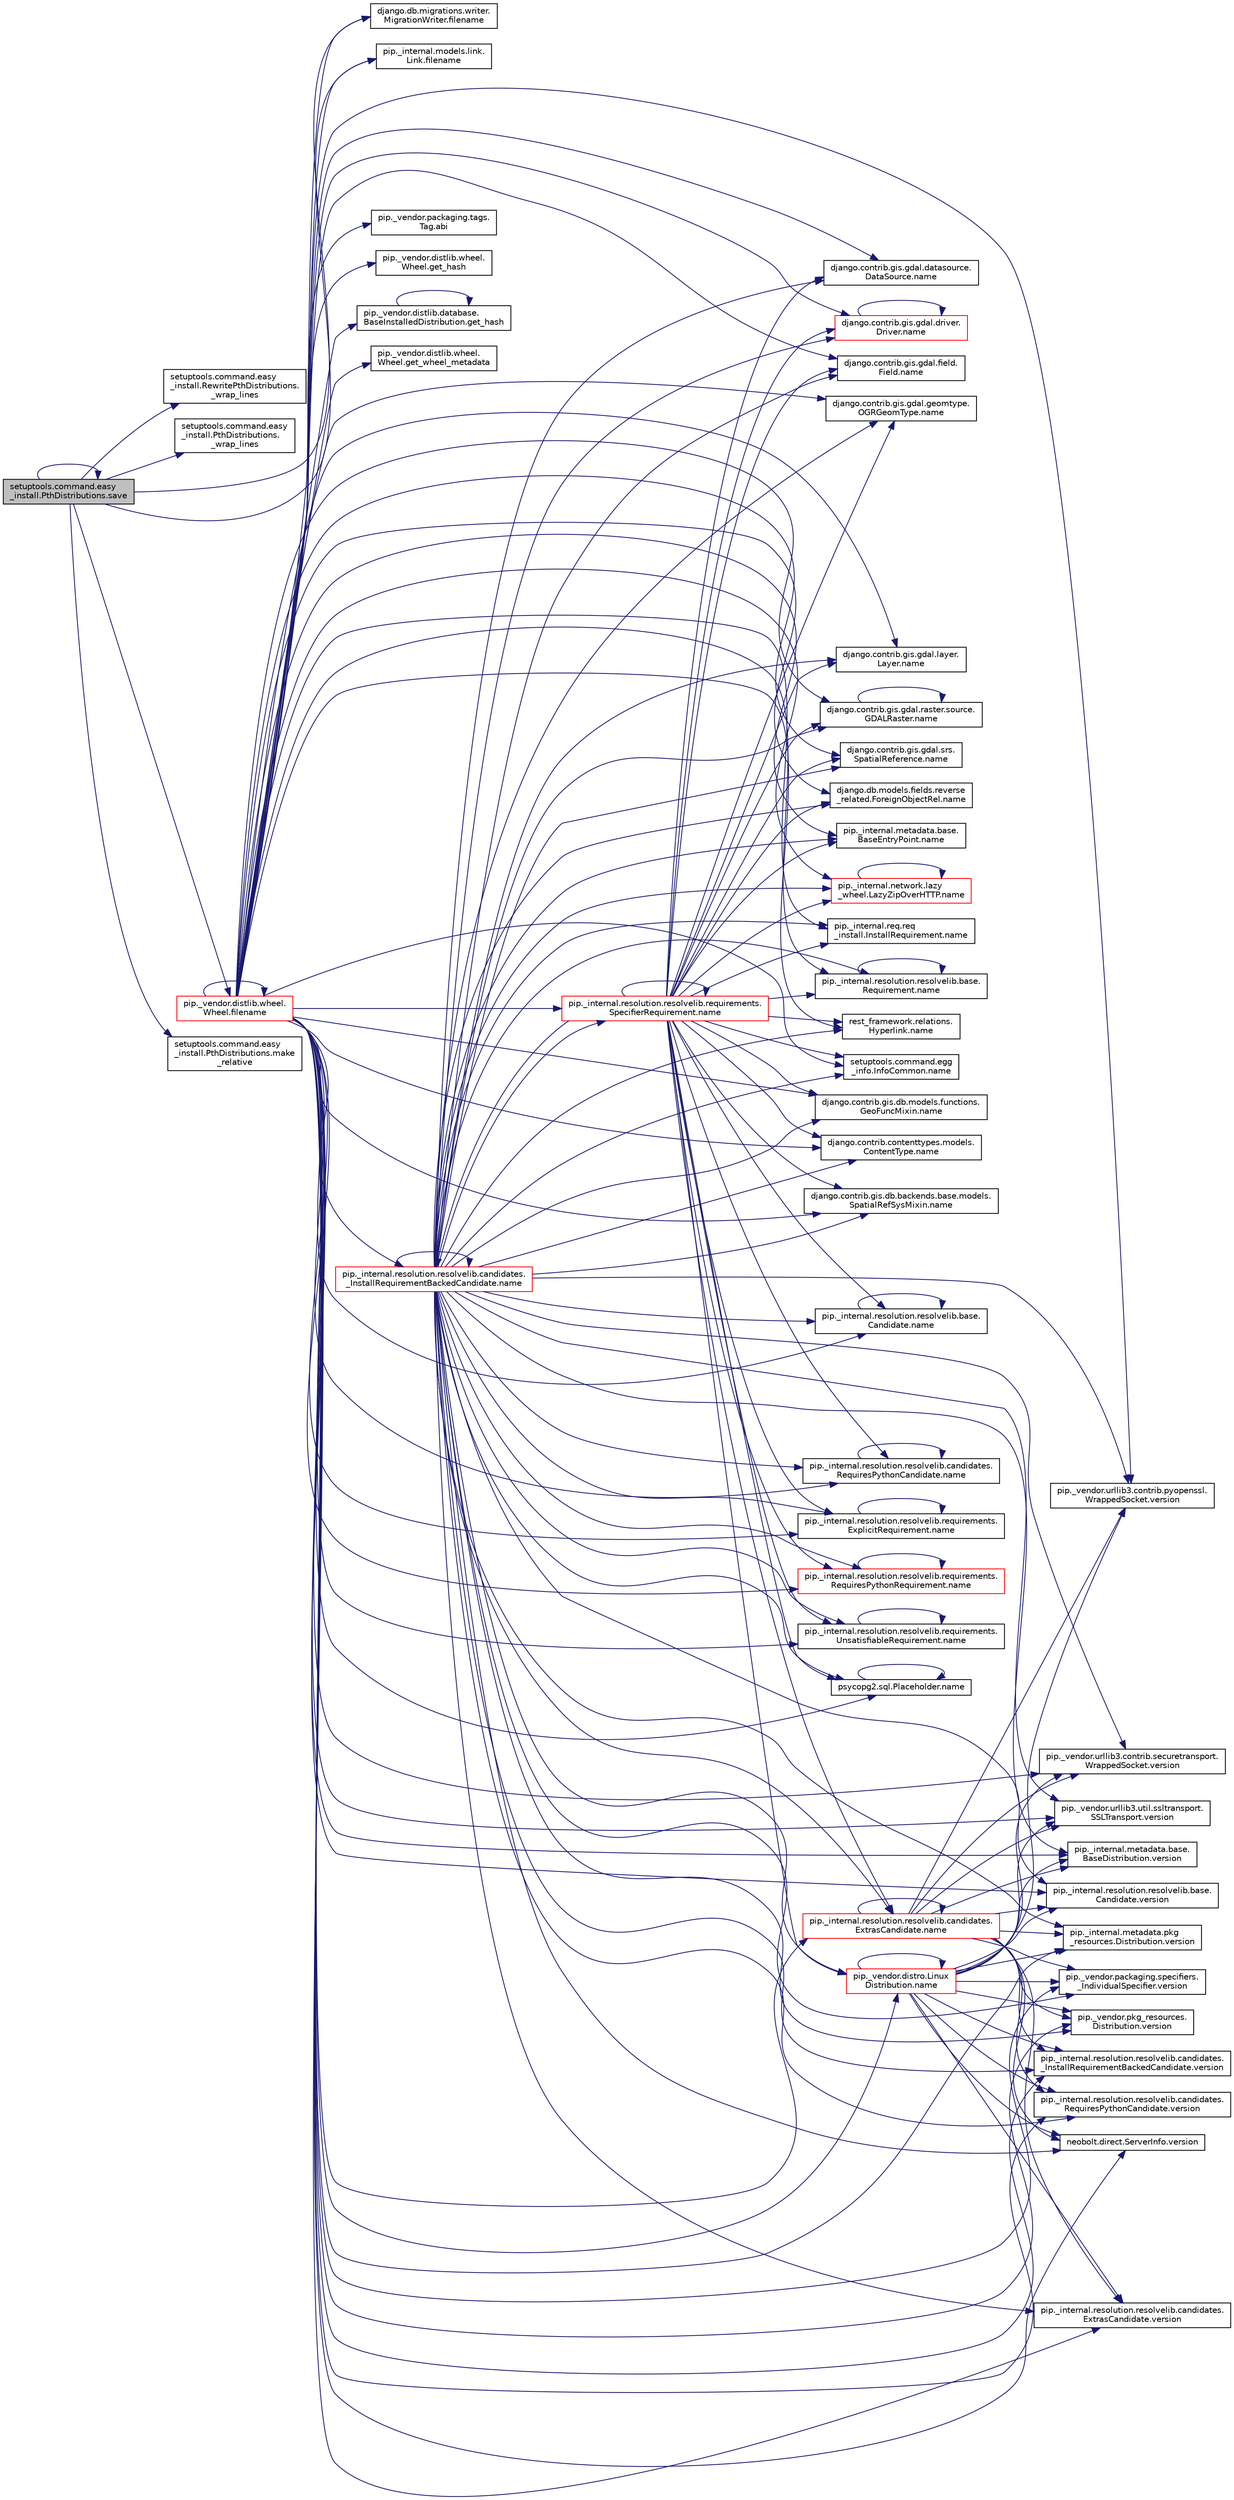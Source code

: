digraph "setuptools.command.easy_install.PthDistributions.save"
{
 // LATEX_PDF_SIZE
  edge [fontname="Helvetica",fontsize="10",labelfontname="Helvetica",labelfontsize="10"];
  node [fontname="Helvetica",fontsize="10",shape=record];
  rankdir="LR";
  Node1 [label="setuptools.command.easy\l_install.PthDistributions.save",height=0.2,width=0.4,color="black", fillcolor="grey75", style="filled", fontcolor="black",tooltip=" "];
  Node1 -> Node2 [color="midnightblue",fontsize="10",style="solid",fontname="Helvetica"];
  Node2 [label="setuptools.command.easy\l_install.RewritePthDistributions.\l_wrap_lines",height=0.2,width=0.4,color="black", fillcolor="white", style="filled",URL="$d6/deb/classsetuptools_1_1command_1_1easy__install_1_1_rewrite_pth_distributions.html#a99dc784cf493df8c83c61fb71fe80820",tooltip=" "];
  Node1 -> Node3 [color="midnightblue",fontsize="10",style="solid",fontname="Helvetica"];
  Node3 [label="setuptools.command.easy\l_install.PthDistributions.\l_wrap_lines",height=0.2,width=0.4,color="black", fillcolor="white", style="filled",URL="$d2/d49/classsetuptools_1_1command_1_1easy__install_1_1_pth_distributions.html#a6067fd0ff9946945f56224d2635ac079",tooltip=" "];
  Node1 -> Node4 [color="midnightblue",fontsize="10",style="solid",fontname="Helvetica"];
  Node4 [label="django.db.migrations.writer.\lMigrationWriter.filename",height=0.2,width=0.4,color="black", fillcolor="white", style="filled",URL="$db/ddf/classdjango_1_1db_1_1migrations_1_1writer_1_1_migration_writer.html#a5b571225131df47175a4701fd335f48a",tooltip=" "];
  Node1 -> Node5 [color="midnightblue",fontsize="10",style="solid",fontname="Helvetica"];
  Node5 [label="pip._internal.models.link.\lLink.filename",height=0.2,width=0.4,color="black", fillcolor="white", style="filled",URL="$de/da5/classpip_1_1__internal_1_1models_1_1link_1_1_link.html#a5fb02f5a5a42909c89a18745b74cf998",tooltip=" "];
  Node1 -> Node6 [color="midnightblue",fontsize="10",style="solid",fontname="Helvetica"];
  Node6 [label="pip._vendor.distlib.wheel.\lWheel.filename",height=0.2,width=0.4,color="red", fillcolor="white", style="filled",URL="$d1/d0b/classpip_1_1__vendor_1_1distlib_1_1wheel_1_1_wheel.html#a6110ed047c86b977e51a75f43323485e",tooltip=" "];
  Node6 -> Node7 [color="midnightblue",fontsize="10",style="solid",fontname="Helvetica"];
  Node7 [label="pip._vendor.packaging.tags.\lTag.abi",height=0.2,width=0.4,color="black", fillcolor="white", style="filled",URL="$de/df3/classpip_1_1__vendor_1_1packaging_1_1tags_1_1_tag.html#a776ff442e7c80cf8c8f724f6228c5245",tooltip=" "];
  Node6 -> Node4 [color="midnightblue",fontsize="10",style="solid",fontname="Helvetica"];
  Node6 -> Node5 [color="midnightblue",fontsize="10",style="solid",fontname="Helvetica"];
  Node6 -> Node6 [color="midnightblue",fontsize="10",style="solid",fontname="Helvetica"];
  Node6 -> Node8 [color="midnightblue",fontsize="10",style="solid",fontname="Helvetica"];
  Node8 [label="pip._vendor.distlib.wheel.\lWheel.get_hash",height=0.2,width=0.4,color="black", fillcolor="white", style="filled",URL="$d1/d0b/classpip_1_1__vendor_1_1distlib_1_1wheel_1_1_wheel.html#a1089055ba5c5306618dc438ce9c69b7f",tooltip=" "];
  Node6 -> Node9 [color="midnightblue",fontsize="10",style="solid",fontname="Helvetica"];
  Node9 [label="pip._vendor.distlib.database.\lBaseInstalledDistribution.get_hash",height=0.2,width=0.4,color="black", fillcolor="white", style="filled",URL="$d3/d43/classpip_1_1__vendor_1_1distlib_1_1database_1_1_base_installed_distribution.html#a0db639ac83f057f61eae7b8c6a38d603",tooltip=" "];
  Node9 -> Node9 [color="midnightblue",fontsize="10",style="solid",fontname="Helvetica"];
  Node6 -> Node10 [color="midnightblue",fontsize="10",style="solid",fontname="Helvetica"];
  Node10 [label="pip._vendor.distlib.wheel.\lWheel.get_wheel_metadata",height=0.2,width=0.4,color="black", fillcolor="white", style="filled",URL="$d1/d0b/classpip_1_1__vendor_1_1distlib_1_1wheel_1_1_wheel.html#a2cad90a8034603d0a6d63ae827357e8c",tooltip=" "];
  Node6 -> Node11 [color="midnightblue",fontsize="10",style="solid",fontname="Helvetica"];
  Node11 [label="django.contrib.contenttypes.models.\lContentType.name",height=0.2,width=0.4,color="black", fillcolor="white", style="filled",URL="$d6/d20/classdjango_1_1contrib_1_1contenttypes_1_1models_1_1_content_type.html#a1577e45d8940ca8ce7032df05c0920f1",tooltip=" "];
  Node6 -> Node12 [color="midnightblue",fontsize="10",style="solid",fontname="Helvetica"];
  Node12 [label="django.contrib.gis.db.backends.base.models.\lSpatialRefSysMixin.name",height=0.2,width=0.4,color="black", fillcolor="white", style="filled",URL="$d5/d73/classdjango_1_1contrib_1_1gis_1_1db_1_1backends_1_1base_1_1models_1_1_spatial_ref_sys_mixin.html#a502460564fa7a935d8bb5aea6cbce4b9",tooltip=" "];
  Node6 -> Node13 [color="midnightblue",fontsize="10",style="solid",fontname="Helvetica"];
  Node13 [label="django.contrib.gis.db.models.functions.\lGeoFuncMixin.name",height=0.2,width=0.4,color="black", fillcolor="white", style="filled",URL="$d4/d5c/classdjango_1_1contrib_1_1gis_1_1db_1_1models_1_1functions_1_1_geo_func_mixin.html#a9a6993ec9126211670ca7087359b8c6a",tooltip=" "];
  Node6 -> Node14 [color="midnightblue",fontsize="10",style="solid",fontname="Helvetica"];
  Node14 [label="django.contrib.gis.gdal.datasource.\lDataSource.name",height=0.2,width=0.4,color="black", fillcolor="white", style="filled",URL="$db/d7b/classdjango_1_1contrib_1_1gis_1_1gdal_1_1datasource_1_1_data_source.html#af2cbfd1f4ceeb82b6f7c29a705555d8e",tooltip=" "];
  Node6 -> Node15 [color="midnightblue",fontsize="10",style="solid",fontname="Helvetica"];
  Node15 [label="django.contrib.gis.gdal.driver.\lDriver.name",height=0.2,width=0.4,color="red", fillcolor="white", style="filled",URL="$d5/df2/classdjango_1_1contrib_1_1gis_1_1gdal_1_1driver_1_1_driver.html#ab25b5eea93459ca8e05dc329ef537f1b",tooltip=" "];
  Node15 -> Node15 [color="midnightblue",fontsize="10",style="solid",fontname="Helvetica"];
  Node6 -> Node17 [color="midnightblue",fontsize="10",style="solid",fontname="Helvetica"];
  Node17 [label="django.contrib.gis.gdal.field.\lField.name",height=0.2,width=0.4,color="black", fillcolor="white", style="filled",URL="$d8/d65/classdjango_1_1contrib_1_1gis_1_1gdal_1_1field_1_1_field.html#a52ccad95ad1a0fae1ef80beb9a6c838b",tooltip=" "];
  Node6 -> Node18 [color="midnightblue",fontsize="10",style="solid",fontname="Helvetica"];
  Node18 [label="django.contrib.gis.gdal.geomtype.\lOGRGeomType.name",height=0.2,width=0.4,color="black", fillcolor="white", style="filled",URL="$dc/d9c/classdjango_1_1contrib_1_1gis_1_1gdal_1_1geomtype_1_1_o_g_r_geom_type.html#a80a6f16d4e7014ca3adac92432f148b2",tooltip=" "];
  Node6 -> Node19 [color="midnightblue",fontsize="10",style="solid",fontname="Helvetica"];
  Node19 [label="django.contrib.gis.gdal.layer.\lLayer.name",height=0.2,width=0.4,color="black", fillcolor="white", style="filled",URL="$d9/d84/classdjango_1_1contrib_1_1gis_1_1gdal_1_1layer_1_1_layer.html#a64c4f09deeb5dd93a1f82a986e090581",tooltip=" "];
  Node6 -> Node20 [color="midnightblue",fontsize="10",style="solid",fontname="Helvetica"];
  Node20 [label="django.contrib.gis.gdal.raster.source.\lGDALRaster.name",height=0.2,width=0.4,color="black", fillcolor="white", style="filled",URL="$db/dff/classdjango_1_1contrib_1_1gis_1_1gdal_1_1raster_1_1source_1_1_g_d_a_l_raster.html#adc147e651b853c17a0d6abe3be9da7a9",tooltip=" "];
  Node20 -> Node20 [color="midnightblue",fontsize="10",style="solid",fontname="Helvetica"];
  Node6 -> Node21 [color="midnightblue",fontsize="10",style="solid",fontname="Helvetica"];
  Node21 [label="django.contrib.gis.gdal.srs.\lSpatialReference.name",height=0.2,width=0.4,color="black", fillcolor="white", style="filled",URL="$d7/dda/classdjango_1_1contrib_1_1gis_1_1gdal_1_1srs_1_1_spatial_reference.html#aba72b97da57e6f07b85d53ff618798e3",tooltip=" "];
  Node6 -> Node22 [color="midnightblue",fontsize="10",style="solid",fontname="Helvetica"];
  Node22 [label="django.db.models.fields.reverse\l_related.ForeignObjectRel.name",height=0.2,width=0.4,color="black", fillcolor="white", style="filled",URL="$d3/da4/classdjango_1_1db_1_1models_1_1fields_1_1reverse__related_1_1_foreign_object_rel.html#aacda3a6a71b37c6422fbc200f0b0225a",tooltip=" "];
  Node6 -> Node23 [color="midnightblue",fontsize="10",style="solid",fontname="Helvetica"];
  Node23 [label="pip._internal.metadata.base.\lBaseEntryPoint.name",height=0.2,width=0.4,color="black", fillcolor="white", style="filled",URL="$d1/d78/classpip_1_1__internal_1_1metadata_1_1base_1_1_base_entry_point.html#acd0c7299966258aeb0876da26520233d",tooltip=" "];
  Node6 -> Node24 [color="midnightblue",fontsize="10",style="solid",fontname="Helvetica"];
  Node24 [label="pip._internal.network.lazy\l_wheel.LazyZipOverHTTP.name",height=0.2,width=0.4,color="red", fillcolor="white", style="filled",URL="$df/d67/classpip_1_1__internal_1_1network_1_1lazy__wheel_1_1_lazy_zip_over_h_t_t_p.html#a59403bb703d375caa6c1dda7573257a1",tooltip=" "];
  Node24 -> Node24 [color="midnightblue",fontsize="10",style="solid",fontname="Helvetica"];
  Node6 -> Node26 [color="midnightblue",fontsize="10",style="solid",fontname="Helvetica"];
  Node26 [label="pip._internal.req.req\l_install.InstallRequirement.name",height=0.2,width=0.4,color="black", fillcolor="white", style="filled",URL="$d2/daa/classpip_1_1__internal_1_1req_1_1req__install_1_1_install_requirement.html#a6b019e16ae98576ae64c68e0f5824e34",tooltip=" "];
  Node6 -> Node27 [color="midnightblue",fontsize="10",style="solid",fontname="Helvetica"];
  Node27 [label="pip._internal.resolution.resolvelib.base.\lRequirement.name",height=0.2,width=0.4,color="black", fillcolor="white", style="filled",URL="$d7/d6d/classpip_1_1__internal_1_1resolution_1_1resolvelib_1_1base_1_1_requirement.html#a013752876d4b3521f3a087987b443d90",tooltip=" "];
  Node27 -> Node27 [color="midnightblue",fontsize="10",style="solid",fontname="Helvetica"];
  Node6 -> Node28 [color="midnightblue",fontsize="10",style="solid",fontname="Helvetica"];
  Node28 [label="pip._internal.resolution.resolvelib.base.\lCandidate.name",height=0.2,width=0.4,color="black", fillcolor="white", style="filled",URL="$db/d18/classpip_1_1__internal_1_1resolution_1_1resolvelib_1_1base_1_1_candidate.html#a7000e68e912182072a011f9df0c142ee",tooltip=" "];
  Node28 -> Node28 [color="midnightblue",fontsize="10",style="solid",fontname="Helvetica"];
  Node6 -> Node29 [color="midnightblue",fontsize="10",style="solid",fontname="Helvetica"];
  Node29 [label="pip._internal.resolution.resolvelib.candidates.\l_InstallRequirementBackedCandidate.name",height=0.2,width=0.4,color="red", fillcolor="white", style="filled",URL="$dc/d03/classpip_1_1__internal_1_1resolution_1_1resolvelib_1_1candidates_1_1___install_requirement_backed_candidate.html#a1538a825241b855a4abf51d6bf616cde",tooltip=" "];
  Node29 -> Node11 [color="midnightblue",fontsize="10",style="solid",fontname="Helvetica"];
  Node29 -> Node12 [color="midnightblue",fontsize="10",style="solid",fontname="Helvetica"];
  Node29 -> Node13 [color="midnightblue",fontsize="10",style="solid",fontname="Helvetica"];
  Node29 -> Node14 [color="midnightblue",fontsize="10",style="solid",fontname="Helvetica"];
  Node29 -> Node15 [color="midnightblue",fontsize="10",style="solid",fontname="Helvetica"];
  Node29 -> Node17 [color="midnightblue",fontsize="10",style="solid",fontname="Helvetica"];
  Node29 -> Node18 [color="midnightblue",fontsize="10",style="solid",fontname="Helvetica"];
  Node29 -> Node19 [color="midnightblue",fontsize="10",style="solid",fontname="Helvetica"];
  Node29 -> Node20 [color="midnightblue",fontsize="10",style="solid",fontname="Helvetica"];
  Node29 -> Node21 [color="midnightblue",fontsize="10",style="solid",fontname="Helvetica"];
  Node29 -> Node22 [color="midnightblue",fontsize="10",style="solid",fontname="Helvetica"];
  Node29 -> Node23 [color="midnightblue",fontsize="10",style="solid",fontname="Helvetica"];
  Node29 -> Node24 [color="midnightblue",fontsize="10",style="solid",fontname="Helvetica"];
  Node29 -> Node26 [color="midnightblue",fontsize="10",style="solid",fontname="Helvetica"];
  Node29 -> Node27 [color="midnightblue",fontsize="10",style="solid",fontname="Helvetica"];
  Node29 -> Node28 [color="midnightblue",fontsize="10",style="solid",fontname="Helvetica"];
  Node29 -> Node29 [color="midnightblue",fontsize="10",style="solid",fontname="Helvetica"];
  Node29 -> Node38 [color="midnightblue",fontsize="10",style="solid",fontname="Helvetica"];
  Node38 [label="pip._internal.resolution.resolvelib.candidates.\lExtrasCandidate.name",height=0.2,width=0.4,color="red", fillcolor="white", style="filled",URL="$d8/df7/classpip_1_1__internal_1_1resolution_1_1resolvelib_1_1candidates_1_1_extras_candidate.html#a6e13b1ab724cd7af8b22cadb37352b31",tooltip=" "];
  Node38 -> Node38 [color="midnightblue",fontsize="10",style="solid",fontname="Helvetica"];
  Node38 -> Node41 [color="midnightblue",fontsize="10",style="solid",fontname="Helvetica"];
  Node41 [label="neobolt.direct.ServerInfo.version",height=0.2,width=0.4,color="black", fillcolor="white", style="filled",URL="$de/d5d/classneobolt_1_1direct_1_1_server_info.html#a40e0fd9b2b291a7178d5b35489b16881",tooltip=" "];
  Node38 -> Node42 [color="midnightblue",fontsize="10",style="solid",fontname="Helvetica"];
  Node42 [label="pip._internal.metadata.base.\lBaseDistribution.version",height=0.2,width=0.4,color="black", fillcolor="white", style="filled",URL="$d7/d34/classpip_1_1__internal_1_1metadata_1_1base_1_1_base_distribution.html#af4024115351223c1472e72e4c17da2fc",tooltip=" "];
  Node38 -> Node43 [color="midnightblue",fontsize="10",style="solid",fontname="Helvetica"];
  Node43 [label="pip._internal.metadata.pkg\l_resources.Distribution.version",height=0.2,width=0.4,color="black", fillcolor="white", style="filled",URL="$dc/df0/classpip_1_1__internal_1_1metadata_1_1pkg__resources_1_1_distribution.html#ac83e189aa08d2465284bb5d465190dde",tooltip=" "];
  Node38 -> Node44 [color="midnightblue",fontsize="10",style="solid",fontname="Helvetica"];
  Node44 [label="pip._internal.resolution.resolvelib.base.\lCandidate.version",height=0.2,width=0.4,color="black", fillcolor="white", style="filled",URL="$db/d18/classpip_1_1__internal_1_1resolution_1_1resolvelib_1_1base_1_1_candidate.html#a9c16dfa9e4f9aefc73ba5e64b22a8475",tooltip=" "];
  Node38 -> Node45 [color="midnightblue",fontsize="10",style="solid",fontname="Helvetica"];
  Node45 [label="pip._internal.resolution.resolvelib.candidates.\l_InstallRequirementBackedCandidate.version",height=0.2,width=0.4,color="black", fillcolor="white", style="filled",URL="$dc/d03/classpip_1_1__internal_1_1resolution_1_1resolvelib_1_1candidates_1_1___install_requirement_backed_candidate.html#a4f4a974e66da6155fd19dedc8149f7a9",tooltip=" "];
  Node38 -> Node46 [color="midnightblue",fontsize="10",style="solid",fontname="Helvetica"];
  Node46 [label="pip._internal.resolution.resolvelib.candidates.\lExtrasCandidate.version",height=0.2,width=0.4,color="black", fillcolor="white", style="filled",URL="$d8/df7/classpip_1_1__internal_1_1resolution_1_1resolvelib_1_1candidates_1_1_extras_candidate.html#afd11c944b3a60218acccf10656b4c59e",tooltip=" "];
  Node38 -> Node47 [color="midnightblue",fontsize="10",style="solid",fontname="Helvetica"];
  Node47 [label="pip._internal.resolution.resolvelib.candidates.\lRequiresPythonCandidate.version",height=0.2,width=0.4,color="black", fillcolor="white", style="filled",URL="$db/d0a/classpip_1_1__internal_1_1resolution_1_1resolvelib_1_1candidates_1_1_requires_python_candidate.html#a2ec46fa71f2669b413ba5b9943c19dfc",tooltip=" "];
  Node38 -> Node48 [color="midnightblue",fontsize="10",style="solid",fontname="Helvetica"];
  Node48 [label="pip._vendor.packaging.specifiers.\l_IndividualSpecifier.version",height=0.2,width=0.4,color="black", fillcolor="white", style="filled",URL="$d9/d98/classpip_1_1__vendor_1_1packaging_1_1specifiers_1_1___individual_specifier.html#a5f58dee6bcf78651ae53becf5ee2f682",tooltip=" "];
  Node38 -> Node49 [color="midnightblue",fontsize="10",style="solid",fontname="Helvetica"];
  Node49 [label="pip._vendor.pkg_resources.\lDistribution.version",height=0.2,width=0.4,color="black", fillcolor="white", style="filled",URL="$d0/ddb/classpip_1_1__vendor_1_1pkg__resources_1_1_distribution.html#acd94a7f669ee4fc277245673ea39e748",tooltip=" "];
  Node38 -> Node50 [color="midnightblue",fontsize="10",style="solid",fontname="Helvetica"];
  Node50 [label="pip._vendor.urllib3.contrib.pyopenssl.\lWrappedSocket.version",height=0.2,width=0.4,color="black", fillcolor="white", style="filled",URL="$d3/d95/classpip_1_1__vendor_1_1urllib3_1_1contrib_1_1pyopenssl_1_1_wrapped_socket.html#a5feafd2bff784708293e180679101471",tooltip=" "];
  Node38 -> Node51 [color="midnightblue",fontsize="10",style="solid",fontname="Helvetica"];
  Node51 [label="pip._vendor.urllib3.contrib.securetransport.\lWrappedSocket.version",height=0.2,width=0.4,color="black", fillcolor="white", style="filled",URL="$da/dfd/classpip_1_1__vendor_1_1urllib3_1_1contrib_1_1securetransport_1_1_wrapped_socket.html#af0d3f6b340221cc6e658dab4137b8391",tooltip=" "];
  Node38 -> Node52 [color="midnightblue",fontsize="10",style="solid",fontname="Helvetica"];
  Node52 [label="pip._vendor.urllib3.util.ssltransport.\lSSLTransport.version",height=0.2,width=0.4,color="black", fillcolor="white", style="filled",URL="$d5/d5b/classpip_1_1__vendor_1_1urllib3_1_1util_1_1ssltransport_1_1_s_s_l_transport.html#a51f8748cf15d48f45d8386689b8c3dd7",tooltip=" "];
  Node29 -> Node80 [color="midnightblue",fontsize="10",style="solid",fontname="Helvetica"];
  Node80 [label="pip._internal.resolution.resolvelib.candidates.\lRequiresPythonCandidate.name",height=0.2,width=0.4,color="black", fillcolor="white", style="filled",URL="$db/d0a/classpip_1_1__internal_1_1resolution_1_1resolvelib_1_1candidates_1_1_requires_python_candidate.html#aeff13058676b07d1b67feed53749d838",tooltip=" "];
  Node80 -> Node80 [color="midnightblue",fontsize="10",style="solid",fontname="Helvetica"];
  Node29 -> Node81 [color="midnightblue",fontsize="10",style="solid",fontname="Helvetica"];
  Node81 [label="pip._internal.resolution.resolvelib.requirements.\lExplicitRequirement.name",height=0.2,width=0.4,color="black", fillcolor="white", style="filled",URL="$d3/d28/classpip_1_1__internal_1_1resolution_1_1resolvelib_1_1requirements_1_1_explicit_requirement.html#a3e8f9b07c17be864b1a90cc2f5e87b35",tooltip=" "];
  Node81 -> Node81 [color="midnightblue",fontsize="10",style="solid",fontname="Helvetica"];
  Node29 -> Node82 [color="midnightblue",fontsize="10",style="solid",fontname="Helvetica"];
  Node82 [label="pip._internal.resolution.resolvelib.requirements.\lSpecifierRequirement.name",height=0.2,width=0.4,color="red", fillcolor="white", style="filled",URL="$d5/dce/classpip_1_1__internal_1_1resolution_1_1resolvelib_1_1requirements_1_1_specifier_requirement.html#af2ae64f787d166605910d13457564fd9",tooltip=" "];
  Node82 -> Node11 [color="midnightblue",fontsize="10",style="solid",fontname="Helvetica"];
  Node82 -> Node12 [color="midnightblue",fontsize="10",style="solid",fontname="Helvetica"];
  Node82 -> Node13 [color="midnightblue",fontsize="10",style="solid",fontname="Helvetica"];
  Node82 -> Node14 [color="midnightblue",fontsize="10",style="solid",fontname="Helvetica"];
  Node82 -> Node15 [color="midnightblue",fontsize="10",style="solid",fontname="Helvetica"];
  Node82 -> Node17 [color="midnightblue",fontsize="10",style="solid",fontname="Helvetica"];
  Node82 -> Node18 [color="midnightblue",fontsize="10",style="solid",fontname="Helvetica"];
  Node82 -> Node19 [color="midnightblue",fontsize="10",style="solid",fontname="Helvetica"];
  Node82 -> Node20 [color="midnightblue",fontsize="10",style="solid",fontname="Helvetica"];
  Node82 -> Node21 [color="midnightblue",fontsize="10",style="solid",fontname="Helvetica"];
  Node82 -> Node22 [color="midnightblue",fontsize="10",style="solid",fontname="Helvetica"];
  Node82 -> Node23 [color="midnightblue",fontsize="10",style="solid",fontname="Helvetica"];
  Node82 -> Node24 [color="midnightblue",fontsize="10",style="solid",fontname="Helvetica"];
  Node82 -> Node26 [color="midnightblue",fontsize="10",style="solid",fontname="Helvetica"];
  Node82 -> Node27 [color="midnightblue",fontsize="10",style="solid",fontname="Helvetica"];
  Node82 -> Node28 [color="midnightblue",fontsize="10",style="solid",fontname="Helvetica"];
  Node82 -> Node29 [color="midnightblue",fontsize="10",style="solid",fontname="Helvetica"];
  Node82 -> Node38 [color="midnightblue",fontsize="10",style="solid",fontname="Helvetica"];
  Node82 -> Node80 [color="midnightblue",fontsize="10",style="solid",fontname="Helvetica"];
  Node82 -> Node81 [color="midnightblue",fontsize="10",style="solid",fontname="Helvetica"];
  Node82 -> Node82 [color="midnightblue",fontsize="10",style="solid",fontname="Helvetica"];
  Node82 -> Node83 [color="midnightblue",fontsize="10",style="solid",fontname="Helvetica"];
  Node83 [label="pip._internal.resolution.resolvelib.requirements.\lRequiresPythonRequirement.name",height=0.2,width=0.4,color="red", fillcolor="white", style="filled",URL="$d1/de6/classpip_1_1__internal_1_1resolution_1_1resolvelib_1_1requirements_1_1_requires_python_requirement.html#ac555e717a97ebb38cb2ad735939cf8b8",tooltip=" "];
  Node83 -> Node83 [color="midnightblue",fontsize="10",style="solid",fontname="Helvetica"];
  Node82 -> Node85 [color="midnightblue",fontsize="10",style="solid",fontname="Helvetica"];
  Node85 [label="pip._internal.resolution.resolvelib.requirements.\lUnsatisfiableRequirement.name",height=0.2,width=0.4,color="black", fillcolor="white", style="filled",URL="$df/d30/classpip_1_1__internal_1_1resolution_1_1resolvelib_1_1requirements_1_1_unsatisfiable_requirement.html#a78f7012fa925a93d5600232bf2bc9728",tooltip=" "];
  Node85 -> Node85 [color="midnightblue",fontsize="10",style="solid",fontname="Helvetica"];
  Node82 -> Node79 [color="midnightblue",fontsize="10",style="solid",fontname="Helvetica"];
  Node79 [label="pip._vendor.distro.Linux\lDistribution.name",height=0.2,width=0.4,color="red", fillcolor="white", style="filled",URL="$db/dc1/classpip_1_1__vendor_1_1distro_1_1_linux_distribution.html#a7bbcbb9f1bf561b231f594b5bb251dbc",tooltip=" "];
  Node79 -> Node79 [color="midnightblue",fontsize="10",style="solid",fontname="Helvetica"];
  Node79 -> Node41 [color="midnightblue",fontsize="10",style="solid",fontname="Helvetica"];
  Node79 -> Node42 [color="midnightblue",fontsize="10",style="solid",fontname="Helvetica"];
  Node79 -> Node43 [color="midnightblue",fontsize="10",style="solid",fontname="Helvetica"];
  Node79 -> Node44 [color="midnightblue",fontsize="10",style="solid",fontname="Helvetica"];
  Node79 -> Node45 [color="midnightblue",fontsize="10",style="solid",fontname="Helvetica"];
  Node79 -> Node46 [color="midnightblue",fontsize="10",style="solid",fontname="Helvetica"];
  Node79 -> Node47 [color="midnightblue",fontsize="10",style="solid",fontname="Helvetica"];
  Node79 -> Node48 [color="midnightblue",fontsize="10",style="solid",fontname="Helvetica"];
  Node79 -> Node49 [color="midnightblue",fontsize="10",style="solid",fontname="Helvetica"];
  Node79 -> Node50 [color="midnightblue",fontsize="10",style="solid",fontname="Helvetica"];
  Node79 -> Node51 [color="midnightblue",fontsize="10",style="solid",fontname="Helvetica"];
  Node79 -> Node52 [color="midnightblue",fontsize="10",style="solid",fontname="Helvetica"];
  Node82 -> Node86 [color="midnightblue",fontsize="10",style="solid",fontname="Helvetica"];
  Node86 [label="psycopg2.sql.Placeholder.name",height=0.2,width=0.4,color="black", fillcolor="white", style="filled",URL="$dc/d33/classpsycopg2_1_1sql_1_1_placeholder.html#a865e1b1e7f839dadb22b2c4513ed1f86",tooltip=" "];
  Node86 -> Node86 [color="midnightblue",fontsize="10",style="solid",fontname="Helvetica"];
  Node82 -> Node87 [color="midnightblue",fontsize="10",style="solid",fontname="Helvetica"];
  Node87 [label="rest_framework.relations.\lHyperlink.name",height=0.2,width=0.4,color="black", fillcolor="white", style="filled",URL="$d2/d10/classrest__framework_1_1relations_1_1_hyperlink.html#aa8a58ea5a04caa55484ff709398630c2",tooltip=" "];
  Node82 -> Node88 [color="midnightblue",fontsize="10",style="solid",fontname="Helvetica"];
  Node88 [label="setuptools.command.egg\l_info.InfoCommon.name",height=0.2,width=0.4,color="black", fillcolor="white", style="filled",URL="$d5/dfc/classsetuptools_1_1command_1_1egg__info_1_1_info_common.html#a13f1532df6e92fbd8ae68eb480808db2",tooltip=" "];
  Node29 -> Node83 [color="midnightblue",fontsize="10",style="solid",fontname="Helvetica"];
  Node29 -> Node85 [color="midnightblue",fontsize="10",style="solid",fontname="Helvetica"];
  Node29 -> Node79 [color="midnightblue",fontsize="10",style="solid",fontname="Helvetica"];
  Node29 -> Node86 [color="midnightblue",fontsize="10",style="solid",fontname="Helvetica"];
  Node29 -> Node87 [color="midnightblue",fontsize="10",style="solid",fontname="Helvetica"];
  Node29 -> Node88 [color="midnightblue",fontsize="10",style="solid",fontname="Helvetica"];
  Node29 -> Node41 [color="midnightblue",fontsize="10",style="solid",fontname="Helvetica"];
  Node29 -> Node42 [color="midnightblue",fontsize="10",style="solid",fontname="Helvetica"];
  Node29 -> Node43 [color="midnightblue",fontsize="10",style="solid",fontname="Helvetica"];
  Node29 -> Node44 [color="midnightblue",fontsize="10",style="solid",fontname="Helvetica"];
  Node29 -> Node45 [color="midnightblue",fontsize="10",style="solid",fontname="Helvetica"];
  Node29 -> Node46 [color="midnightblue",fontsize="10",style="solid",fontname="Helvetica"];
  Node29 -> Node47 [color="midnightblue",fontsize="10",style="solid",fontname="Helvetica"];
  Node29 -> Node48 [color="midnightblue",fontsize="10",style="solid",fontname="Helvetica"];
  Node29 -> Node49 [color="midnightblue",fontsize="10",style="solid",fontname="Helvetica"];
  Node29 -> Node50 [color="midnightblue",fontsize="10",style="solid",fontname="Helvetica"];
  Node29 -> Node51 [color="midnightblue",fontsize="10",style="solid",fontname="Helvetica"];
  Node29 -> Node52 [color="midnightblue",fontsize="10",style="solid",fontname="Helvetica"];
  Node6 -> Node38 [color="midnightblue",fontsize="10",style="solid",fontname="Helvetica"];
  Node6 -> Node80 [color="midnightblue",fontsize="10",style="solid",fontname="Helvetica"];
  Node6 -> Node81 [color="midnightblue",fontsize="10",style="solid",fontname="Helvetica"];
  Node6 -> Node82 [color="midnightblue",fontsize="10",style="solid",fontname="Helvetica"];
  Node6 -> Node83 [color="midnightblue",fontsize="10",style="solid",fontname="Helvetica"];
  Node6 -> Node85 [color="midnightblue",fontsize="10",style="solid",fontname="Helvetica"];
  Node6 -> Node79 [color="midnightblue",fontsize="10",style="solid",fontname="Helvetica"];
  Node6 -> Node86 [color="midnightblue",fontsize="10",style="solid",fontname="Helvetica"];
  Node6 -> Node87 [color="midnightblue",fontsize="10",style="solid",fontname="Helvetica"];
  Node6 -> Node88 [color="midnightblue",fontsize="10",style="solid",fontname="Helvetica"];
  Node6 -> Node41 [color="midnightblue",fontsize="10",style="solid",fontname="Helvetica"];
  Node6 -> Node42 [color="midnightblue",fontsize="10",style="solid",fontname="Helvetica"];
  Node6 -> Node43 [color="midnightblue",fontsize="10",style="solid",fontname="Helvetica"];
  Node6 -> Node44 [color="midnightblue",fontsize="10",style="solid",fontname="Helvetica"];
  Node6 -> Node45 [color="midnightblue",fontsize="10",style="solid",fontname="Helvetica"];
  Node6 -> Node46 [color="midnightblue",fontsize="10",style="solid",fontname="Helvetica"];
  Node6 -> Node47 [color="midnightblue",fontsize="10",style="solid",fontname="Helvetica"];
  Node6 -> Node48 [color="midnightblue",fontsize="10",style="solid",fontname="Helvetica"];
  Node6 -> Node49 [color="midnightblue",fontsize="10",style="solid",fontname="Helvetica"];
  Node6 -> Node50 [color="midnightblue",fontsize="10",style="solid",fontname="Helvetica"];
  Node6 -> Node51 [color="midnightblue",fontsize="10",style="solid",fontname="Helvetica"];
  Node6 -> Node52 [color="midnightblue",fontsize="10",style="solid",fontname="Helvetica"];
  Node1 -> Node100 [color="midnightblue",fontsize="10",style="solid",fontname="Helvetica"];
  Node100 [label="setuptools.command.easy\l_install.PthDistributions.make\l_relative",height=0.2,width=0.4,color="black", fillcolor="white", style="filled",URL="$d2/d49/classsetuptools_1_1command_1_1easy__install_1_1_pth_distributions.html#a0dbff6cabb5ea6864cc70563aef90507",tooltip=" "];
  Node1 -> Node1 [color="midnightblue",fontsize="10",style="solid",fontname="Helvetica"];
}
